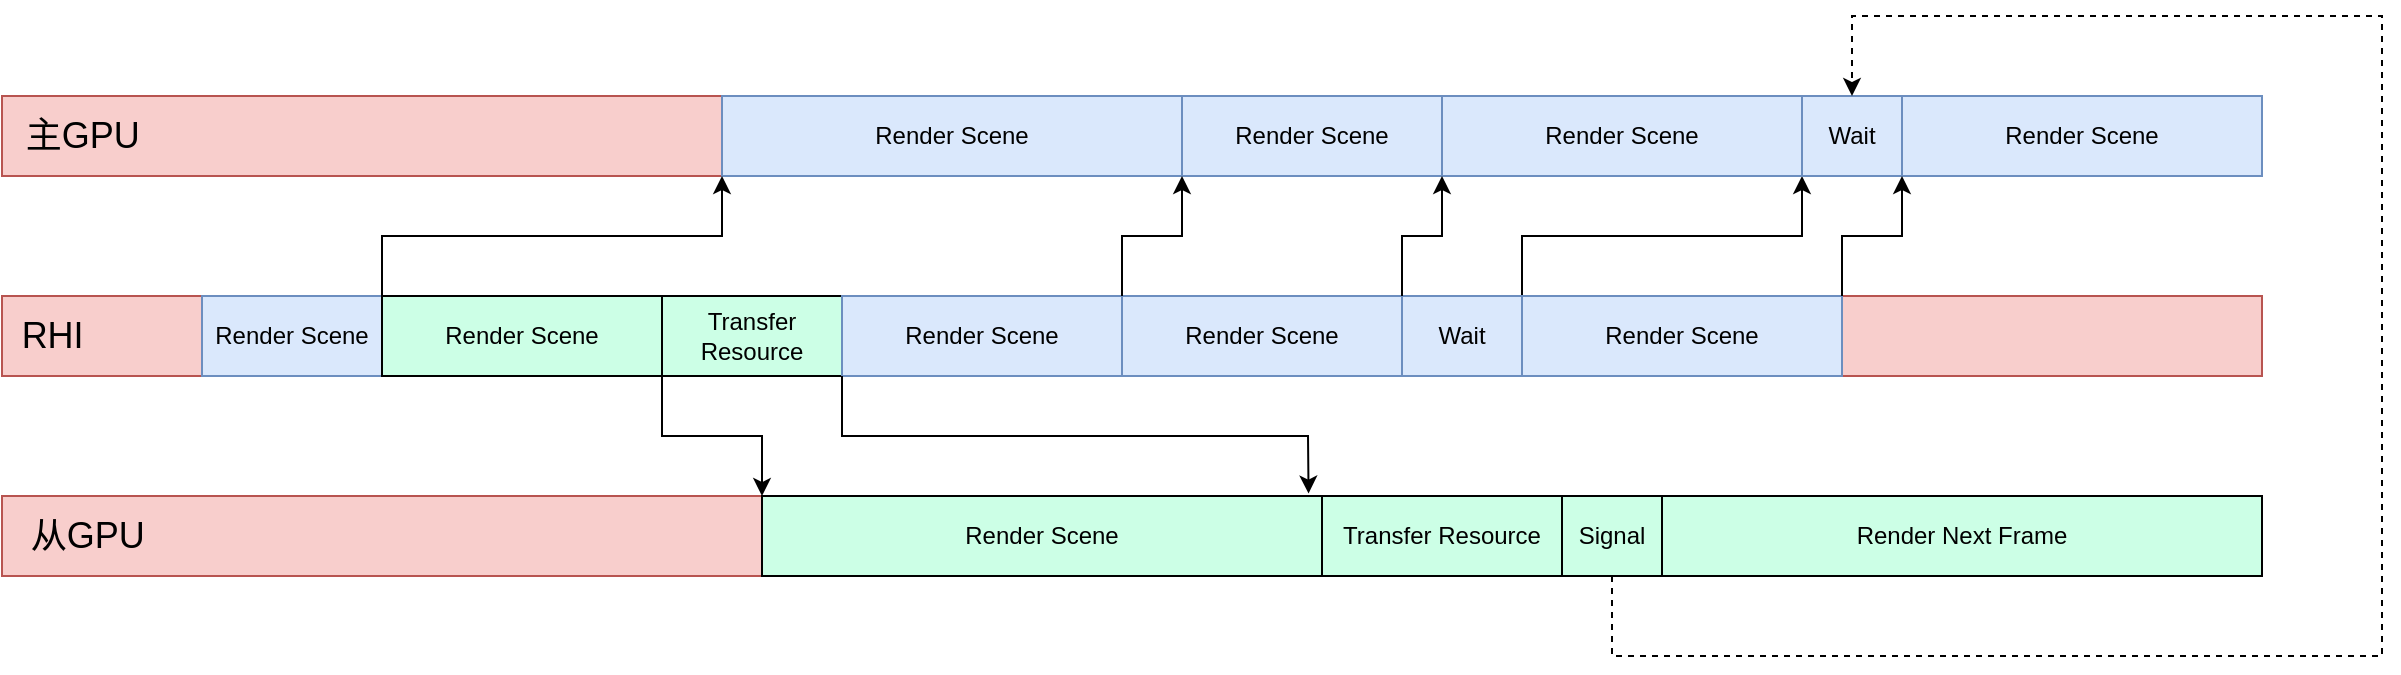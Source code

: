 <mxfile version="24.4.0" type="github">
  <diagram name="第 1 页" id="W9WQcyDblY8BYKCmj8dJ">
    <mxGraphModel dx="2160" dy="1328" grid="1" gridSize="10" guides="1" tooltips="1" connect="1" arrows="1" fold="1" page="1" pageScale="1" pageWidth="2339" pageHeight="3300" math="0" shadow="0">
      <root>
        <mxCell id="0" />
        <mxCell id="1" parent="0" />
        <mxCell id="NKMNRSQrKbPqfr3Vd2w4-25" value="&lt;font style=&quot;font-size: 18px;&quot;&gt;从GPU&amp;nbsp; &amp;nbsp; &amp;nbsp; &amp;nbsp; &amp;nbsp; &amp;nbsp; &amp;nbsp; &amp;nbsp; &amp;nbsp;&amp;nbsp;&lt;/font&gt;&lt;span style=&quot;font-size: 18px;&quot;&gt;&amp;nbsp; &amp;nbsp; &amp;nbsp; &amp;nbsp; &amp;nbsp; &amp;nbsp; &amp;nbsp; &amp;nbsp; &amp;nbsp;&amp;nbsp;&lt;/span&gt;&lt;span style=&quot;font-size: 18px;&quot;&gt;&amp;nbsp; &amp;nbsp; &amp;nbsp; &amp;nbsp; &amp;nbsp; &amp;nbsp; &amp;nbsp; &amp;nbsp; &amp;nbsp;&amp;nbsp;&lt;/span&gt;&lt;span style=&quot;font-size: 18px;&quot;&gt;&amp;nbsp; &amp;nbsp; &amp;nbsp; &amp;nbsp; &amp;nbsp; &amp;nbsp; &amp;nbsp; &amp;nbsp; &amp;nbsp;&amp;nbsp;&lt;/span&gt;&lt;span style=&quot;font-size: 18px;&quot;&gt;&amp;nbsp; &amp;nbsp; &amp;nbsp; &amp;nbsp; &amp;nbsp; &amp;nbsp; &amp;nbsp; &amp;nbsp; &amp;nbsp;&amp;nbsp;&lt;/span&gt;&lt;span style=&quot;font-size: 18px;&quot;&gt;&amp;nbsp; &amp;nbsp; &amp;nbsp; &amp;nbsp; &amp;nbsp; &amp;nbsp; &amp;nbsp; &amp;nbsp; &amp;nbsp;&amp;nbsp;&lt;/span&gt;&lt;span style=&quot;font-size: 18px;&quot;&gt;&amp;nbsp; &amp;nbsp; &amp;nbsp; &amp;nbsp; &amp;nbsp; &amp;nbsp; &amp;nbsp; &amp;nbsp; &amp;nbsp;&amp;nbsp;&lt;/span&gt;&lt;span style=&quot;font-size: 18px;&quot;&gt;&amp;nbsp; &amp;nbsp; &amp;nbsp; &amp;nbsp; &amp;nbsp; &amp;nbsp; &amp;nbsp; &amp;nbsp; &amp;nbsp;&amp;nbsp;&lt;/span&gt;&lt;span style=&quot;font-size: 18px;&quot;&gt;&amp;nbsp; &amp;nbsp; &amp;nbsp; &amp;nbsp; &amp;nbsp; &amp;nbsp; &amp;nbsp; &amp;nbsp;&lt;/span&gt;&lt;span style=&quot;font-size: 18px;&quot;&gt;&amp;nbsp; &amp;nbsp; &amp;nbsp;&lt;/span&gt;&lt;span style=&quot;font-size: 18px;&quot;&gt;&amp;nbsp; &amp;nbsp;&lt;/span&gt;" style="text;html=1;align=center;verticalAlign=middle;resizable=0;points=[];autosize=1;strokeColor=#b85450;fillColor=#f8cecc;" vertex="1" parent="1">
          <mxGeometry x="480" y="1150" width="920" height="40" as="geometry" />
        </mxCell>
        <mxCell id="NKMNRSQrKbPqfr3Vd2w4-24" value="&lt;font style=&quot;font-size: 18px;&quot;&gt;主GPU&amp;nbsp; &amp;nbsp; &amp;nbsp; &amp;nbsp; &amp;nbsp; &amp;nbsp; &amp;nbsp; &amp;nbsp; &amp;nbsp;&amp;nbsp;&lt;/font&gt;&lt;span style=&quot;font-size: 18px;&quot;&gt;&amp;nbsp; &amp;nbsp; &amp;nbsp; &amp;nbsp; &amp;nbsp; &amp;nbsp; &amp;nbsp; &amp;nbsp; &amp;nbsp;&amp;nbsp;&lt;/span&gt;&lt;span style=&quot;font-size: 18px;&quot;&gt;&amp;nbsp; &amp;nbsp; &amp;nbsp; &amp;nbsp; &amp;nbsp; &amp;nbsp; &amp;nbsp; &amp;nbsp; &amp;nbsp;&amp;nbsp;&lt;/span&gt;&lt;span style=&quot;font-size: 18px;&quot;&gt;&amp;nbsp; &amp;nbsp; &amp;nbsp; &amp;nbsp; &amp;nbsp; &amp;nbsp; &amp;nbsp; &amp;nbsp; &amp;nbsp;&amp;nbsp;&lt;/span&gt;&lt;span style=&quot;font-size: 18px;&quot;&gt;&amp;nbsp; &amp;nbsp; &amp;nbsp; &amp;nbsp; &amp;nbsp; &amp;nbsp; &amp;nbsp; &amp;nbsp; &amp;nbsp;&amp;nbsp;&lt;/span&gt;&lt;span style=&quot;font-size: 18px;&quot;&gt;&amp;nbsp; &amp;nbsp; &amp;nbsp; &amp;nbsp; &amp;nbsp; &amp;nbsp; &amp;nbsp; &amp;nbsp; &amp;nbsp;&amp;nbsp;&lt;/span&gt;&lt;span style=&quot;font-size: 18px;&quot;&gt;&amp;nbsp; &amp;nbsp; &amp;nbsp; &amp;nbsp; &amp;nbsp; &amp;nbsp; &amp;nbsp; &amp;nbsp; &amp;nbsp;&amp;nbsp;&lt;/span&gt;&lt;span style=&quot;font-size: 18px;&quot;&gt;&amp;nbsp; &amp;nbsp; &amp;nbsp; &amp;nbsp; &amp;nbsp; &amp;nbsp; &amp;nbsp; &amp;nbsp; &amp;nbsp;&amp;nbsp;&lt;/span&gt;&lt;span style=&quot;font-size: 18px;&quot;&gt;&amp;nbsp; &amp;nbsp; &amp;nbsp; &amp;nbsp; &amp;nbsp; &amp;nbsp; &amp;nbsp; &amp;nbsp; &amp;nbsp;&amp;nbsp;&lt;/span&gt;&lt;span style=&quot;font-size: 18px;&quot;&gt;&amp;nbsp; &amp;nbsp; &amp;nbsp; &amp;nbsp; &amp;nbsp; &amp;nbsp; &amp;nbsp; &amp;nbsp; &amp;nbsp;&amp;nbsp;&lt;/span&gt;&lt;span style=&quot;font-size: 18px;&quot;&gt;&amp;nbsp; &amp;nbsp; &amp;nbsp; &amp;nbsp; &amp;nbsp; &amp;nbsp; &amp;nbsp; &amp;nbsp; &amp;nbsp;&amp;nbsp;&lt;/span&gt;&lt;span style=&quot;font-size: 18px;&quot;&gt;&amp;nbsp; &amp;nbsp; &amp;nbsp; &amp;nbsp; &amp;nbsp;&amp;nbsp;&lt;/span&gt;" style="text;html=1;align=center;verticalAlign=middle;resizable=0;points=[];autosize=1;strokeColor=#b85450;fillColor=#f8cecc;" vertex="1" parent="1">
          <mxGeometry x="480" y="950" width="1120" height="40" as="geometry" />
        </mxCell>
        <mxCell id="NKMNRSQrKbPqfr3Vd2w4-23" value="&lt;font style=&quot;font-size: 18px;&quot;&gt;RHI&amp;nbsp; &amp;nbsp; &amp;nbsp; &amp;nbsp; &amp;nbsp; &amp;nbsp; &amp;nbsp; &amp;nbsp; &amp;nbsp;&amp;nbsp;&lt;/font&gt;&lt;span style=&quot;font-size: 18px;&quot;&gt;&amp;nbsp; &amp;nbsp; &amp;nbsp; &amp;nbsp; &amp;nbsp; &amp;nbsp; &amp;nbsp; &amp;nbsp; &amp;nbsp;&amp;nbsp;&lt;/span&gt;&lt;span style=&quot;font-size: 18px;&quot;&gt;&amp;nbsp; &amp;nbsp; &amp;nbsp; &amp;nbsp; &amp;nbsp; &amp;nbsp; &amp;nbsp; &amp;nbsp; &amp;nbsp;&amp;nbsp;&lt;/span&gt;&lt;span style=&quot;font-size: 18px;&quot;&gt;&amp;nbsp; &amp;nbsp; &amp;nbsp; &amp;nbsp; &amp;nbsp; &amp;nbsp; &amp;nbsp; &amp;nbsp; &amp;nbsp;&amp;nbsp;&lt;/span&gt;&lt;span style=&quot;font-size: 18px;&quot;&gt;&amp;nbsp; &amp;nbsp; &amp;nbsp; &amp;nbsp; &amp;nbsp; &amp;nbsp; &amp;nbsp; &amp;nbsp; &amp;nbsp;&amp;nbsp;&lt;/span&gt;&lt;span style=&quot;font-size: 18px;&quot;&gt;&amp;nbsp; &amp;nbsp; &amp;nbsp; &amp;nbsp; &amp;nbsp; &amp;nbsp; &amp;nbsp; &amp;nbsp; &amp;nbsp;&amp;nbsp;&lt;/span&gt;&lt;span style=&quot;font-size: 18px;&quot;&gt;&amp;nbsp; &amp;nbsp; &amp;nbsp; &amp;nbsp; &amp;nbsp; &amp;nbsp; &amp;nbsp; &amp;nbsp; &amp;nbsp;&amp;nbsp;&lt;/span&gt;&lt;span style=&quot;font-size: 18px;&quot;&gt;&amp;nbsp; &amp;nbsp; &amp;nbsp; &amp;nbsp; &amp;nbsp; &amp;nbsp; &amp;nbsp; &amp;nbsp; &amp;nbsp;&amp;nbsp;&lt;/span&gt;&lt;span style=&quot;font-size: 18px;&quot;&gt;&amp;nbsp; &amp;nbsp; &amp;nbsp; &amp;nbsp; &amp;nbsp; &amp;nbsp; &amp;nbsp; &amp;nbsp; &amp;nbsp;&amp;nbsp;&lt;/span&gt;&lt;span style=&quot;font-size: 18px;&quot;&gt;&amp;nbsp; &amp;nbsp; &amp;nbsp; &amp;nbsp; &amp;nbsp; &amp;nbsp; &amp;nbsp; &amp;nbsp; &amp;nbsp;&amp;nbsp;&lt;/span&gt;&lt;span style=&quot;font-size: 18px;&quot;&gt;&amp;nbsp; &amp;nbsp; &amp;nbsp; &amp;nbsp; &amp;nbsp; &amp;nbsp; &amp;nbsp; &amp;nbsp; &amp;nbsp;&amp;nbsp;&lt;/span&gt;&lt;span style=&quot;font-size: 18px;&quot;&gt;&amp;nbsp; &amp;nbsp; &amp;nbsp; &amp;nbsp; &amp;nbsp; &amp;nbsp; &amp;nbsp; &amp;nbsp; &amp;nbsp;&amp;nbsp;&lt;/span&gt;" style="text;html=1;align=center;verticalAlign=middle;resizable=0;points=[];autosize=1;strokeColor=#b85450;fillColor=#f8cecc;" vertex="1" parent="1">
          <mxGeometry x="480" y="1050" width="1130" height="40" as="geometry" />
        </mxCell>
        <mxCell id="NKMNRSQrKbPqfr3Vd2w4-1" value="Render Scene" style="whiteSpace=wrap;html=1;fillColor=#dae8fc;strokeColor=#6c8ebf;" vertex="1" parent="1">
          <mxGeometry x="840" y="950" width="230" height="40" as="geometry" />
        </mxCell>
        <mxCell id="NKMNRSQrKbPqfr3Vd2w4-2" value="Render Scene" style="whiteSpace=wrap;html=1;fillColor=#dae8fc;strokeColor=#6c8ebf;" vertex="1" parent="1">
          <mxGeometry x="1070" y="950" width="130" height="40" as="geometry" />
        </mxCell>
        <mxCell id="NKMNRSQrKbPqfr3Vd2w4-3" value="Render Scene" style="whiteSpace=wrap;html=1;fillColor=#dae8fc;strokeColor=#6c8ebf;" vertex="1" parent="1">
          <mxGeometry x="580" y="1050" width="90" height="40" as="geometry" />
        </mxCell>
        <mxCell id="NKMNRSQrKbPqfr3Vd2w4-4" value="Render Scene" style="whiteSpace=wrap;html=1;fillColor=#CCFFE6;" vertex="1" parent="1">
          <mxGeometry x="670" y="1050" width="140" height="40" as="geometry" />
        </mxCell>
        <mxCell id="NKMNRSQrKbPqfr3Vd2w4-5" value="Transfer&lt;br&gt;Resource" style="whiteSpace=wrap;html=1;fillColor=#CCFFE6;" vertex="1" parent="1">
          <mxGeometry x="810" y="1050" width="90" height="40" as="geometry" />
        </mxCell>
        <mxCell id="NKMNRSQrKbPqfr3Vd2w4-6" value="Render Scene" style="whiteSpace=wrap;html=1;fillColor=#dae8fc;strokeColor=#6c8ebf;" vertex="1" parent="1">
          <mxGeometry x="900" y="1050" width="140" height="40" as="geometry" />
        </mxCell>
        <mxCell id="NKMNRSQrKbPqfr3Vd2w4-7" value="Render Scene" style="whiteSpace=wrap;html=1;fillColor=#dae8fc;strokeColor=#6c8ebf;" vertex="1" parent="1">
          <mxGeometry x="1040" y="1050" width="140" height="40" as="geometry" />
        </mxCell>
        <mxCell id="NKMNRSQrKbPqfr3Vd2w4-8" value="Render Scene" style="whiteSpace=wrap;html=1;fillColor=#CCFFE6;" vertex="1" parent="1">
          <mxGeometry x="860" y="1150" width="280" height="40" as="geometry" />
        </mxCell>
        <mxCell id="NKMNRSQrKbPqfr3Vd2w4-9" value="Render Scene" style="whiteSpace=wrap;html=1;fillColor=#dae8fc;strokeColor=#6c8ebf;" vertex="1" parent="1">
          <mxGeometry x="1430" y="950" width="180" height="40" as="geometry" />
        </mxCell>
        <mxCell id="NKMNRSQrKbPqfr3Vd2w4-10" value="" style="endArrow=classic;html=1;rounded=0;exitX=1;exitY=1;exitDx=0;exitDy=0;entryX=0;entryY=0;entryDx=0;entryDy=0;" edge="1" parent="1" source="NKMNRSQrKbPqfr3Vd2w4-4" target="NKMNRSQrKbPqfr3Vd2w4-8">
          <mxGeometry width="50" height="50" relative="1" as="geometry">
            <mxPoint x="570" y="1220" as="sourcePoint" />
            <mxPoint x="620" y="1170" as="targetPoint" />
            <Array as="points">
              <mxPoint x="810" y="1120" />
              <mxPoint x="860" y="1120" />
            </Array>
          </mxGeometry>
        </mxCell>
        <mxCell id="NKMNRSQrKbPqfr3Vd2w4-11" value="" style="endArrow=classic;html=1;rounded=0;exitX=0;exitY=0;exitDx=0;exitDy=0;entryX=0;entryY=1;entryDx=0;entryDy=0;" edge="1" parent="1" source="NKMNRSQrKbPqfr3Vd2w4-4" target="NKMNRSQrKbPqfr3Vd2w4-1">
          <mxGeometry width="50" height="50" relative="1" as="geometry">
            <mxPoint x="690" y="980" as="sourcePoint" />
            <mxPoint x="740" y="930" as="targetPoint" />
            <Array as="points">
              <mxPoint x="670" y="1020" />
              <mxPoint x="840" y="1020" />
            </Array>
          </mxGeometry>
        </mxCell>
        <mxCell id="NKMNRSQrKbPqfr3Vd2w4-12" value="" style="endArrow=classic;html=1;rounded=0;exitX=0;exitY=0;exitDx=0;exitDy=0;entryX=0;entryY=1;entryDx=0;entryDy=0;" edge="1" parent="1" source="NKMNRSQrKbPqfr3Vd2w4-7" target="NKMNRSQrKbPqfr3Vd2w4-2">
          <mxGeometry width="50" height="50" relative="1" as="geometry">
            <mxPoint x="1360" y="1160" as="sourcePoint" />
            <mxPoint x="1410" y="1110" as="targetPoint" />
            <Array as="points">
              <mxPoint x="1040" y="1020" />
              <mxPoint x="1070" y="1020" />
            </Array>
          </mxGeometry>
        </mxCell>
        <mxCell id="NKMNRSQrKbPqfr3Vd2w4-13" value="Wait" style="whiteSpace=wrap;html=1;fillColor=#dae8fc;strokeColor=#6c8ebf;" vertex="1" parent="1">
          <mxGeometry x="1180" y="1050" width="60" height="40" as="geometry" />
        </mxCell>
        <mxCell id="NKMNRSQrKbPqfr3Vd2w4-14" value="" style="endArrow=classic;html=1;rounded=0;exitX=1;exitY=0;exitDx=0;exitDy=0;entryX=0;entryY=1;entryDx=0;entryDy=0;" edge="1" parent="1" source="NKMNRSQrKbPqfr3Vd2w4-13" target="NKMNRSQrKbPqfr3Vd2w4-15">
          <mxGeometry width="50" height="50" relative="1" as="geometry">
            <mxPoint x="1430" y="1160" as="sourcePoint" />
            <mxPoint x="1330" y="1050" as="targetPoint" />
            <Array as="points">
              <mxPoint x="1240" y="1020" />
              <mxPoint x="1380" y="1020" />
            </Array>
          </mxGeometry>
        </mxCell>
        <mxCell id="NKMNRSQrKbPqfr3Vd2w4-15" value="Wait" style="whiteSpace=wrap;html=1;fillColor=#dae8fc;strokeColor=#6c8ebf;" vertex="1" parent="1">
          <mxGeometry x="1380" y="950" width="50" height="40" as="geometry" />
        </mxCell>
        <mxCell id="NKMNRSQrKbPqfr3Vd2w4-16" value="Transfer Resource" style="whiteSpace=wrap;html=1;fillColor=#CCFFE6;" vertex="1" parent="1">
          <mxGeometry x="1140" y="1150" width="120" height="40" as="geometry" />
        </mxCell>
        <mxCell id="NKMNRSQrKbPqfr3Vd2w4-21" style="edgeStyle=orthogonalEdgeStyle;rounded=0;orthogonalLoop=1;jettySize=auto;html=1;entryX=0.5;entryY=0;entryDx=0;entryDy=0;dashed=1;" edge="1" parent="1" source="NKMNRSQrKbPqfr3Vd2w4-17" target="NKMNRSQrKbPqfr3Vd2w4-15">
          <mxGeometry relative="1" as="geometry">
            <Array as="points">
              <mxPoint x="1285" y="1230" />
              <mxPoint x="1670" y="1230" />
              <mxPoint x="1670" y="910" />
              <mxPoint x="1405" y="910" />
            </Array>
          </mxGeometry>
        </mxCell>
        <mxCell id="NKMNRSQrKbPqfr3Vd2w4-17" value="Signal" style="whiteSpace=wrap;html=1;fillColor=#CCFFE6;" vertex="1" parent="1">
          <mxGeometry x="1260" y="1150" width="50" height="40" as="geometry" />
        </mxCell>
        <mxCell id="NKMNRSQrKbPqfr3Vd2w4-19" value="Render Scene" style="whiteSpace=wrap;html=1;fillColor=#dae8fc;strokeColor=#6c8ebf;" vertex="1" parent="1">
          <mxGeometry x="1200" y="950" width="180" height="40" as="geometry" />
        </mxCell>
        <mxCell id="NKMNRSQrKbPqfr3Vd2w4-20" value="Render Scene" style="whiteSpace=wrap;html=1;fillColor=#dae8fc;strokeColor=#6c8ebf;" vertex="1" parent="1">
          <mxGeometry x="1240" y="1050" width="160" height="40" as="geometry" />
        </mxCell>
        <mxCell id="NKMNRSQrKbPqfr3Vd2w4-26" value="Render Next Frame" style="whiteSpace=wrap;html=1;fillColor=#CCFFE6;" vertex="1" parent="1">
          <mxGeometry x="1310" y="1150" width="300" height="40" as="geometry" />
        </mxCell>
        <mxCell id="NKMNRSQrKbPqfr3Vd2w4-27" value="" style="endArrow=classic;html=1;rounded=0;exitX=1;exitY=0;exitDx=0;exitDy=0;entryX=0;entryY=1;entryDx=0;entryDy=0;" edge="1" parent="1" source="NKMNRSQrKbPqfr3Vd2w4-7" target="NKMNRSQrKbPqfr3Vd2w4-19">
          <mxGeometry width="50" height="50" relative="1" as="geometry">
            <mxPoint x="1130" y="880" as="sourcePoint" />
            <mxPoint x="1180" y="830" as="targetPoint" />
            <Array as="points">
              <mxPoint x="1180" y="1020" />
              <mxPoint x="1200" y="1020" />
            </Array>
          </mxGeometry>
        </mxCell>
        <mxCell id="NKMNRSQrKbPqfr3Vd2w4-28" value="" style="endArrow=classic;html=1;rounded=0;exitX=1;exitY=0;exitDx=0;exitDy=0;entryX=1;entryY=1;entryDx=0;entryDy=0;" edge="1" parent="1" source="NKMNRSQrKbPqfr3Vd2w4-20" target="NKMNRSQrKbPqfr3Vd2w4-15">
          <mxGeometry width="50" height="50" relative="1" as="geometry">
            <mxPoint x="1110" y="860" as="sourcePoint" />
            <mxPoint x="1160" y="810" as="targetPoint" />
            <Array as="points">
              <mxPoint x="1400" y="1020" />
              <mxPoint x="1430" y="1020" />
            </Array>
          </mxGeometry>
        </mxCell>
        <mxCell id="NKMNRSQrKbPqfr3Vd2w4-31" value="" style="endArrow=classic;html=1;rounded=0;exitX=1;exitY=1;exitDx=0;exitDy=0;entryX=0.976;entryY=-0.031;entryDx=0;entryDy=0;entryPerimeter=0;" edge="1" parent="1" source="NKMNRSQrKbPqfr3Vd2w4-5" target="NKMNRSQrKbPqfr3Vd2w4-8">
          <mxGeometry width="50" height="50" relative="1" as="geometry">
            <mxPoint x="910" y="1310" as="sourcePoint" />
            <mxPoint x="960" y="1260" as="targetPoint" />
            <Array as="points">
              <mxPoint x="900" y="1120" />
              <mxPoint x="1133" y="1120" />
            </Array>
          </mxGeometry>
        </mxCell>
      </root>
    </mxGraphModel>
  </diagram>
</mxfile>
